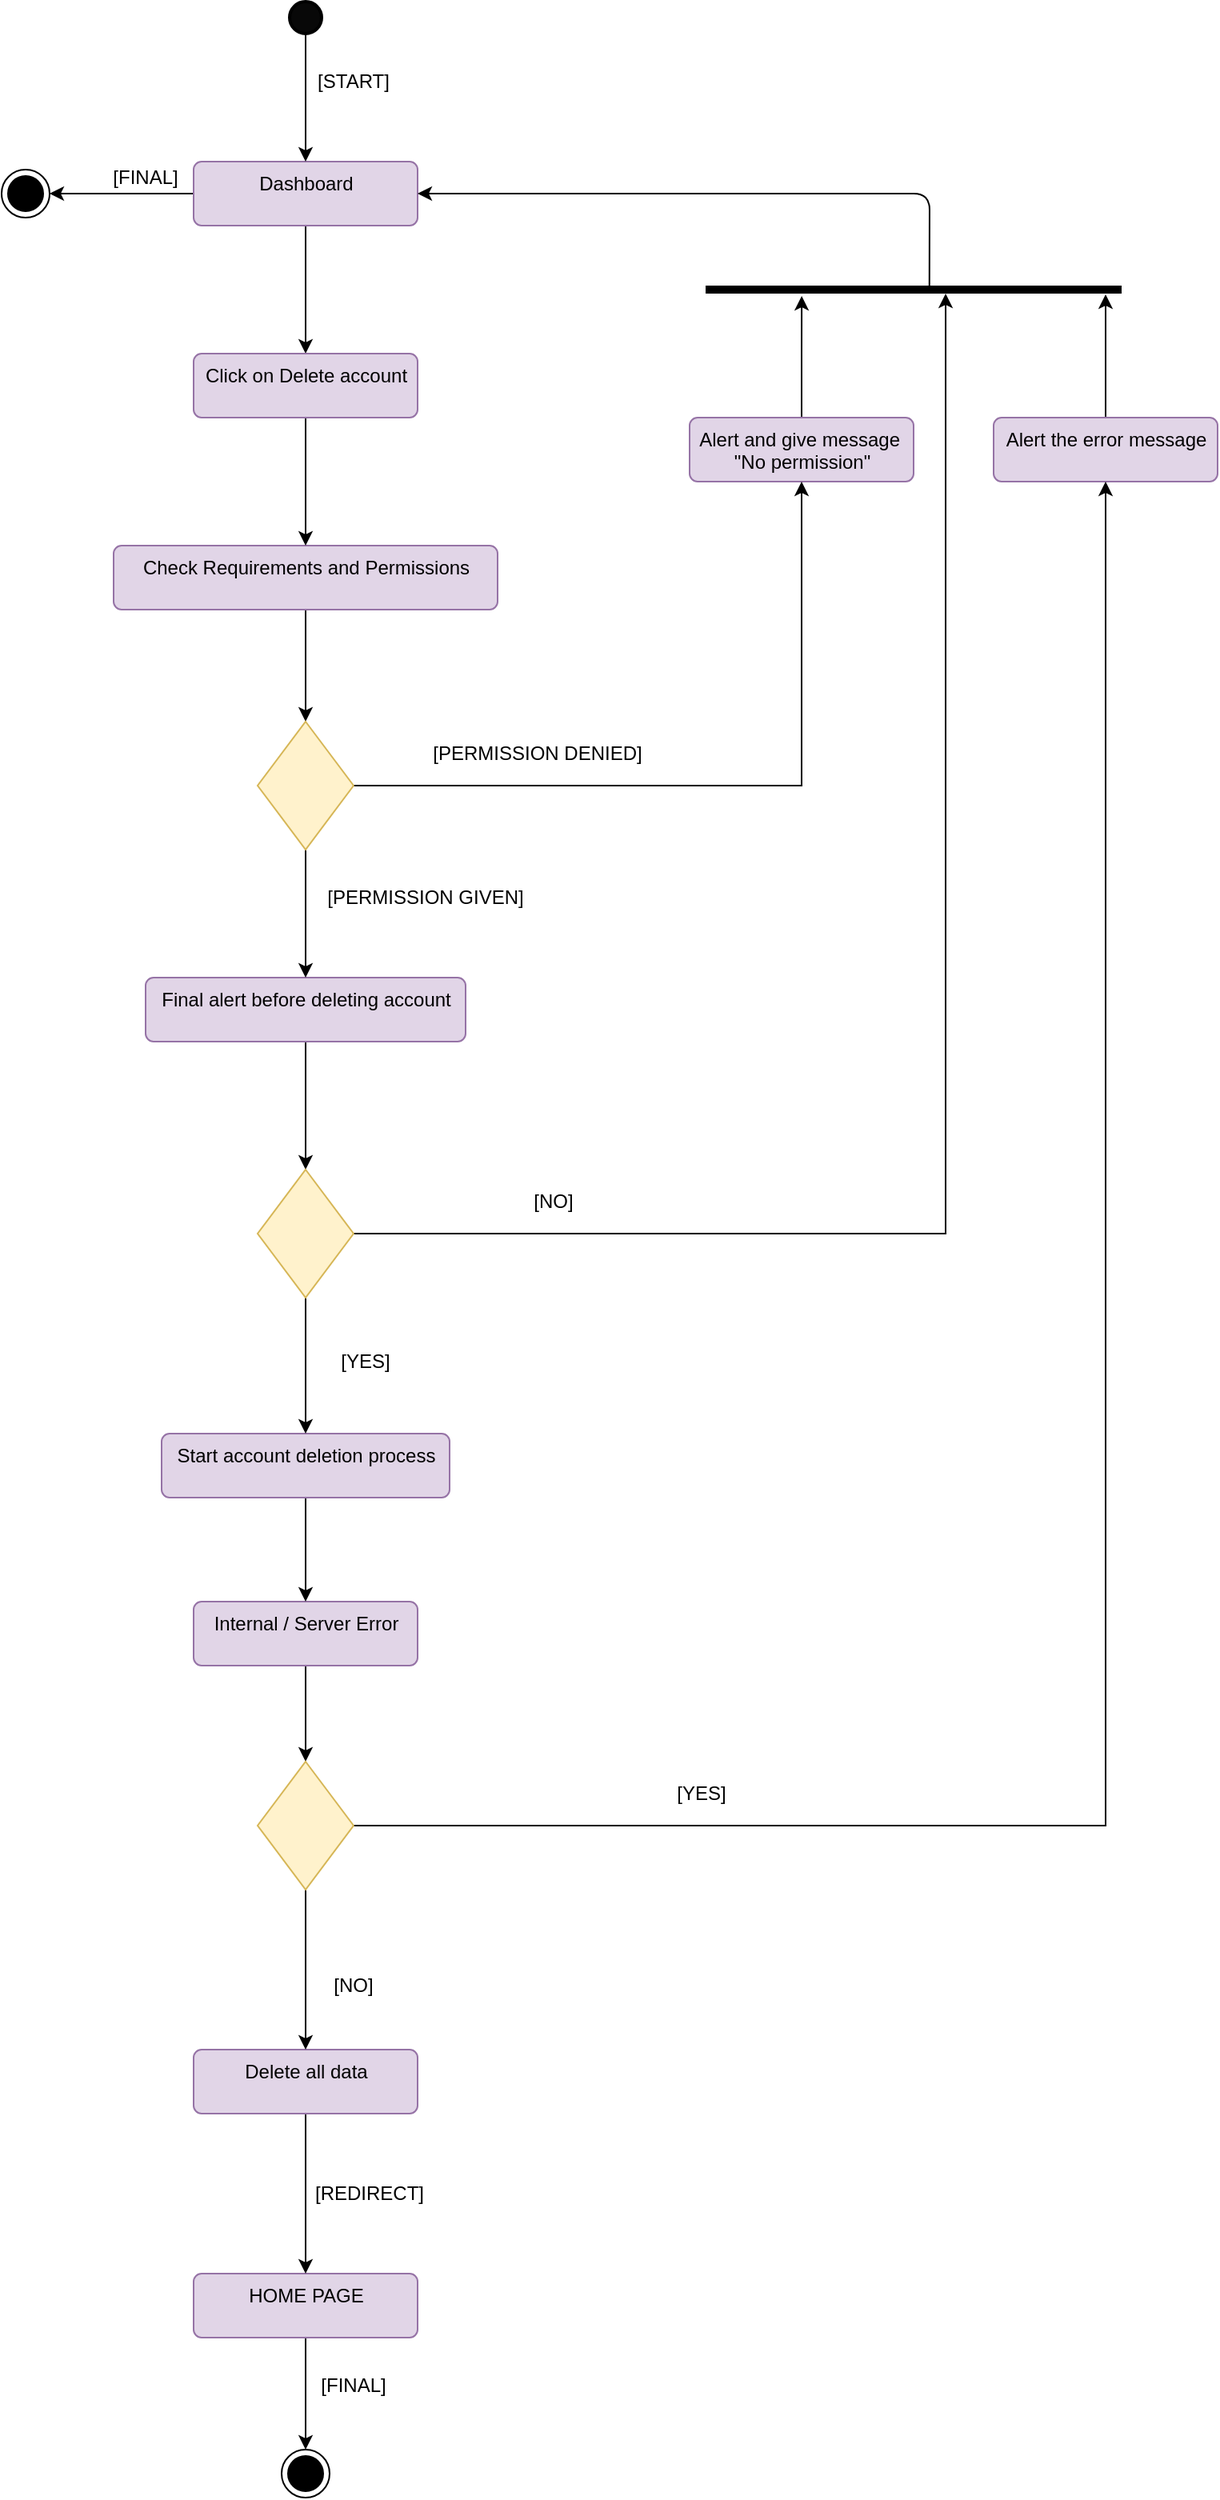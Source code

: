 <mxfile version="14.1.8" type="device"><diagram id="nJC1JWqogmV64UXGRwZ8" name="Page-1"><mxGraphModel dx="852" dy="534" grid="1" gridSize="10" guides="1" tooltips="1" connect="1" arrows="1" fold="1" page="1" pageScale="1" pageWidth="850" pageHeight="1100" math="0" shadow="0"><root><mxCell id="0"/><mxCell id="1" parent="0"/><mxCell id="qh5F5TyvfrTvPa7TrRX5-28" value="" style="edgeStyle=orthogonalEdgeStyle;rounded=0;orthogonalLoop=1;jettySize=auto;html=1;" parent="1" source="qh5F5TyvfrTvPa7TrRX5-8" target="qh5F5TyvfrTvPa7TrRX5-27" edge="1"><mxGeometry relative="1" as="geometry"/></mxCell><mxCell id="qh5F5TyvfrTvPa7TrRX5-66" style="edgeStyle=orthogonalEdgeStyle;rounded=0;orthogonalLoop=1;jettySize=auto;html=1;entryX=1;entryY=0.5;entryDx=0;entryDy=0;" parent="1" source="qh5F5TyvfrTvPa7TrRX5-8" target="qh5F5TyvfrTvPa7TrRX5-62" edge="1"><mxGeometry relative="1" as="geometry"/></mxCell><mxCell id="qh5F5TyvfrTvPa7TrRX5-8" value="Dashboard&lt;br&gt;" style="html=1;align=center;verticalAlign=top;rounded=1;absoluteArcSize=1;arcSize=10;dashed=0;fillColor=#e1d5e7;strokeColor=#9673a6;" parent="1" vertex="1"><mxGeometry x="200" y="120" width="140" height="40" as="geometry"/></mxCell><mxCell id="qh5F5TyvfrTvPa7TrRX5-10" value="" style="edgeStyle=orthogonalEdgeStyle;rounded=0;orthogonalLoop=1;jettySize=auto;html=1;" parent="1" source="qh5F5TyvfrTvPa7TrRX5-9" target="qh5F5TyvfrTvPa7TrRX5-8" edge="1"><mxGeometry relative="1" as="geometry"/></mxCell><mxCell id="qh5F5TyvfrTvPa7TrRX5-9" value="" style="strokeWidth=2;html=1;shape=mxgraph.flowchart.start_1;whiteSpace=wrap;fillColor=#080808;" parent="1" vertex="1"><mxGeometry x="260" y="20" width="20" height="20" as="geometry"/></mxCell><mxCell id="qh5F5TyvfrTvPa7TrRX5-79" style="edgeStyle=orthogonalEdgeStyle;rounded=0;orthogonalLoop=1;jettySize=auto;html=1;" parent="1" source="qh5F5TyvfrTvPa7TrRX5-19" edge="1"><mxGeometry relative="1" as="geometry"><mxPoint x="770" y="203" as="targetPoint"/></mxGeometry></mxCell><mxCell id="qh5F5TyvfrTvPa7TrRX5-19" value="Alert the error message" style="html=1;align=center;verticalAlign=top;rounded=1;absoluteArcSize=1;arcSize=10;dashed=0;fillColor=#e1d5e7;strokeColor=#9673a6;" parent="1" vertex="1"><mxGeometry x="700" y="280" width="140" height="40" as="geometry"/></mxCell><mxCell id="qh5F5TyvfrTvPa7TrRX5-64" style="edgeStyle=orthogonalEdgeStyle;rounded=0;orthogonalLoop=1;jettySize=auto;html=1;entryX=0.5;entryY=0;entryDx=0;entryDy=0;" parent="1" source="qh5F5TyvfrTvPa7TrRX5-20" target="qh5F5TyvfrTvPa7TrRX5-63" edge="1"><mxGeometry relative="1" as="geometry"/></mxCell><mxCell id="qh5F5TyvfrTvPa7TrRX5-20" value="HOME PAGE" style="html=1;align=center;verticalAlign=top;rounded=1;absoluteArcSize=1;arcSize=10;dashed=0;fillColor=#e1d5e7;strokeColor=#9673a6;" parent="1" vertex="1"><mxGeometry x="200" y="1440" width="140" height="40" as="geometry"/></mxCell><mxCell id="qh5F5TyvfrTvPa7TrRX5-57" style="edgeStyle=orthogonalEdgeStyle;rounded=0;orthogonalLoop=1;jettySize=auto;html=1;entryX=0.5;entryY=0;entryDx=0;entryDy=0;" parent="1" source="qh5F5TyvfrTvPa7TrRX5-21" target="qh5F5TyvfrTvPa7TrRX5-20" edge="1"><mxGeometry relative="1" as="geometry"/></mxCell><mxCell id="qh5F5TyvfrTvPa7TrRX5-21" value="Delete all data" style="html=1;align=center;verticalAlign=top;rounded=1;absoluteArcSize=1;arcSize=10;dashed=0;fillColor=#e1d5e7;strokeColor=#9673a6;" parent="1" vertex="1"><mxGeometry x="200" y="1300" width="140" height="40" as="geometry"/></mxCell><mxCell id="qh5F5TyvfrTvPa7TrRX5-53" style="edgeStyle=orthogonalEdgeStyle;rounded=0;orthogonalLoop=1;jettySize=auto;html=1;entryX=0.5;entryY=0;entryDx=0;entryDy=0;" parent="1" source="qh5F5TyvfrTvPa7TrRX5-22" target="qh5F5TyvfrTvPa7TrRX5-51" edge="1"><mxGeometry relative="1" as="geometry"/></mxCell><mxCell id="qh5F5TyvfrTvPa7TrRX5-22" value="Internal / Server Error&lt;br&gt;" style="html=1;align=center;verticalAlign=top;rounded=1;absoluteArcSize=1;arcSize=10;dashed=0;fillColor=#e1d5e7;strokeColor=#9673a6;" parent="1" vertex="1"><mxGeometry x="200" y="1020" width="140" height="40" as="geometry"/></mxCell><mxCell id="qh5F5TyvfrTvPa7TrRX5-52" style="edgeStyle=orthogonalEdgeStyle;rounded=0;orthogonalLoop=1;jettySize=auto;html=1;" parent="1" source="qh5F5TyvfrTvPa7TrRX5-23" target="qh5F5TyvfrTvPa7TrRX5-22" edge="1"><mxGeometry relative="1" as="geometry"/></mxCell><mxCell id="qh5F5TyvfrTvPa7TrRX5-23" value="Start account deletion process&lt;br&gt;" style="html=1;align=center;verticalAlign=top;rounded=1;absoluteArcSize=1;arcSize=10;dashed=0;fillColor=#e1d5e7;strokeColor=#9673a6;" parent="1" vertex="1"><mxGeometry x="180" y="915" width="180" height="40" as="geometry"/></mxCell><mxCell id="qh5F5TyvfrTvPa7TrRX5-44" style="edgeStyle=orthogonalEdgeStyle;rounded=0;orthogonalLoop=1;jettySize=auto;html=1;entryX=0.5;entryY=0;entryDx=0;entryDy=0;" parent="1" source="qh5F5TyvfrTvPa7TrRX5-24" target="qh5F5TyvfrTvPa7TrRX5-43" edge="1"><mxGeometry relative="1" as="geometry"/></mxCell><mxCell id="qh5F5TyvfrTvPa7TrRX5-24" value="Final alert before deleting account&lt;br&gt;" style="html=1;align=center;verticalAlign=top;rounded=1;absoluteArcSize=1;arcSize=10;dashed=0;fillColor=#e1d5e7;strokeColor=#9673a6;" parent="1" vertex="1"><mxGeometry x="170" y="630" width="200" height="40" as="geometry"/></mxCell><mxCell id="qh5F5TyvfrTvPa7TrRX5-35" style="edgeStyle=orthogonalEdgeStyle;rounded=0;orthogonalLoop=1;jettySize=auto;html=1;entryX=1.3;entryY=0.769;entryDx=0;entryDy=0;exitX=0.5;exitY=0;exitDx=0;exitDy=0;entryPerimeter=0;" parent="1" source="qh5F5TyvfrTvPa7TrRX5-25" target="qh5F5TyvfrTvPa7TrRX5-41" edge="1"><mxGeometry relative="1" as="geometry"/></mxCell><mxCell id="qh5F5TyvfrTvPa7TrRX5-25" value="Alert and give message&amp;nbsp;&lt;br&gt;&quot;No permission&quot;&lt;br&gt;" style="html=1;align=center;verticalAlign=top;rounded=1;absoluteArcSize=1;arcSize=10;dashed=0;fillColor=#e1d5e7;strokeColor=#9673a6;" parent="1" vertex="1"><mxGeometry x="510" y="280" width="140" height="40" as="geometry"/></mxCell><mxCell id="qh5F5TyvfrTvPa7TrRX5-33" value="" style="edgeStyle=orthogonalEdgeStyle;rounded=0;orthogonalLoop=1;jettySize=auto;html=1;" parent="1" source="qh5F5TyvfrTvPa7TrRX5-26" target="qh5F5TyvfrTvPa7TrRX5-32" edge="1"><mxGeometry relative="1" as="geometry"/></mxCell><mxCell id="qh5F5TyvfrTvPa7TrRX5-26" value="Check Requirements and Permissions&lt;br&gt;" style="html=1;align=center;verticalAlign=top;rounded=1;absoluteArcSize=1;arcSize=10;dashed=0;fillColor=#e1d5e7;strokeColor=#9673a6;" parent="1" vertex="1"><mxGeometry x="150" y="360" width="240" height="40" as="geometry"/></mxCell><mxCell id="qh5F5TyvfrTvPa7TrRX5-31" style="edgeStyle=orthogonalEdgeStyle;rounded=0;orthogonalLoop=1;jettySize=auto;html=1;entryX=0.5;entryY=0;entryDx=0;entryDy=0;" parent="1" source="qh5F5TyvfrTvPa7TrRX5-27" target="qh5F5TyvfrTvPa7TrRX5-26" edge="1"><mxGeometry relative="1" as="geometry"/></mxCell><mxCell id="qh5F5TyvfrTvPa7TrRX5-27" value="Click on Delete account&lt;br&gt;" style="html=1;align=center;verticalAlign=top;rounded=1;absoluteArcSize=1;arcSize=10;dashed=0;fillColor=#e1d5e7;strokeColor=#9673a6;" parent="1" vertex="1"><mxGeometry x="200" y="240" width="140" height="40" as="geometry"/></mxCell><mxCell id="qh5F5TyvfrTvPa7TrRX5-34" style="edgeStyle=orthogonalEdgeStyle;rounded=0;orthogonalLoop=1;jettySize=auto;html=1;entryX=0.5;entryY=1;entryDx=0;entryDy=0;" parent="1" source="qh5F5TyvfrTvPa7TrRX5-32" target="qh5F5TyvfrTvPa7TrRX5-25" edge="1"><mxGeometry relative="1" as="geometry"/></mxCell><mxCell id="qh5F5TyvfrTvPa7TrRX5-36" style="edgeStyle=orthogonalEdgeStyle;rounded=0;orthogonalLoop=1;jettySize=auto;html=1;entryX=0.5;entryY=0;entryDx=0;entryDy=0;" parent="1" source="qh5F5TyvfrTvPa7TrRX5-32" target="qh5F5TyvfrTvPa7TrRX5-24" edge="1"><mxGeometry relative="1" as="geometry"/></mxCell><mxCell id="qh5F5TyvfrTvPa7TrRX5-32" value="" style="rhombus;whiteSpace=wrap;html=1;fillColor=#fff2cc;strokeColor=#d6b656;" parent="1" vertex="1"><mxGeometry x="240" y="470" width="60" height="80" as="geometry"/></mxCell><mxCell id="qh5F5TyvfrTvPa7TrRX5-41" value="" style="html=1;points=[];perimeter=orthogonalPerimeter;fillColor=#000000;strokeColor=none;direction=south;" parent="1" vertex="1"><mxGeometry x="520" y="197.5" width="260" height="5" as="geometry"/></mxCell><mxCell id="qh5F5TyvfrTvPa7TrRX5-42" value="" style="endArrow=classic;html=1;entryX=1;entryY=0.5;entryDx=0;entryDy=0;exitX=0.1;exitY=0.462;exitDx=0;exitDy=0;exitPerimeter=0;" parent="1" source="qh5F5TyvfrTvPa7TrRX5-41" target="qh5F5TyvfrTvPa7TrRX5-8" edge="1"><mxGeometry width="50" height="50" relative="1" as="geometry"><mxPoint x="610" y="190" as="sourcePoint"/><mxPoint x="640" y="370" as="targetPoint"/><Array as="points"><mxPoint x="660" y="140"/></Array></mxGeometry></mxCell><mxCell id="qh5F5TyvfrTvPa7TrRX5-45" style="edgeStyle=orthogonalEdgeStyle;rounded=0;orthogonalLoop=1;jettySize=auto;html=1;entryX=1;entryY=0.423;entryDx=0;entryDy=0;entryPerimeter=0;" parent="1" source="qh5F5TyvfrTvPa7TrRX5-43" target="qh5F5TyvfrTvPa7TrRX5-41" edge="1"><mxGeometry relative="1" as="geometry"><mxPoint x="700" y="370" as="targetPoint"/></mxGeometry></mxCell><mxCell id="qh5F5TyvfrTvPa7TrRX5-47" style="edgeStyle=orthogonalEdgeStyle;rounded=0;orthogonalLoop=1;jettySize=auto;html=1;entryX=0.5;entryY=0;entryDx=0;entryDy=0;" parent="1" source="qh5F5TyvfrTvPa7TrRX5-43" target="qh5F5TyvfrTvPa7TrRX5-23" edge="1"><mxGeometry relative="1" as="geometry"/></mxCell><mxCell id="qh5F5TyvfrTvPa7TrRX5-43" value="" style="rhombus;whiteSpace=wrap;html=1;fillColor=#fff2cc;strokeColor=#d6b656;" parent="1" vertex="1"><mxGeometry x="240" y="750" width="60" height="80" as="geometry"/></mxCell><mxCell id="qh5F5TyvfrTvPa7TrRX5-54" style="edgeStyle=orthogonalEdgeStyle;rounded=0;orthogonalLoop=1;jettySize=auto;html=1;entryX=0.5;entryY=1;entryDx=0;entryDy=0;" parent="1" source="qh5F5TyvfrTvPa7TrRX5-51" target="qh5F5TyvfrTvPa7TrRX5-19" edge="1"><mxGeometry relative="1" as="geometry"><mxPoint x="760" y="540" as="targetPoint"/></mxGeometry></mxCell><mxCell id="qh5F5TyvfrTvPa7TrRX5-55" style="edgeStyle=orthogonalEdgeStyle;rounded=0;orthogonalLoop=1;jettySize=auto;html=1;entryX=0.5;entryY=0;entryDx=0;entryDy=0;" parent="1" source="qh5F5TyvfrTvPa7TrRX5-51" target="qh5F5TyvfrTvPa7TrRX5-21" edge="1"><mxGeometry relative="1" as="geometry"/></mxCell><mxCell id="qh5F5TyvfrTvPa7TrRX5-51" value="" style="rhombus;whiteSpace=wrap;html=1;fillColor=#fff2cc;strokeColor=#d6b656;" parent="1" vertex="1"><mxGeometry x="240" y="1120" width="60" height="80" as="geometry"/></mxCell><mxCell id="qh5F5TyvfrTvPa7TrRX5-62" value="" style="ellipse;html=1;shape=endState;fillColor=#000000;strokeColor=#000000;" parent="1" vertex="1"><mxGeometry x="80" y="125" width="30" height="30" as="geometry"/></mxCell><mxCell id="qh5F5TyvfrTvPa7TrRX5-63" value="" style="ellipse;html=1;shape=endState;fillColor=#000000;strokeColor=#000000;" parent="1" vertex="1"><mxGeometry x="255" y="1550" width="30" height="30" as="geometry"/></mxCell><mxCell id="qh5F5TyvfrTvPa7TrRX5-67" value="[START]&lt;br&gt;" style="text;html=1;strokeColor=none;fillColor=none;align=center;verticalAlign=middle;whiteSpace=wrap;rounded=0;" parent="1" vertex="1"><mxGeometry x="280" y="60" width="40" height="20" as="geometry"/></mxCell><mxCell id="qh5F5TyvfrTvPa7TrRX5-69" value="[FINAL]" style="text;html=1;strokeColor=none;fillColor=none;align=center;verticalAlign=middle;whiteSpace=wrap;rounded=0;" parent="1" vertex="1"><mxGeometry x="150" y="120" width="40" height="20" as="geometry"/></mxCell><mxCell id="qh5F5TyvfrTvPa7TrRX5-70" value="[FINAL]&lt;br&gt;" style="text;html=1;strokeColor=none;fillColor=none;align=center;verticalAlign=middle;whiteSpace=wrap;rounded=0;" parent="1" vertex="1"><mxGeometry x="280" y="1500" width="40" height="20" as="geometry"/></mxCell><mxCell id="qh5F5TyvfrTvPa7TrRX5-71" value="[PERMISSION DENIED]" style="text;html=1;strokeColor=none;fillColor=none;align=center;verticalAlign=middle;whiteSpace=wrap;rounded=0;" parent="1" vertex="1"><mxGeometry x="330" y="480" width="170" height="20" as="geometry"/></mxCell><mxCell id="qh5F5TyvfrTvPa7TrRX5-72" value="[PERMISSION GIVEN]" style="text;html=1;strokeColor=none;fillColor=none;align=center;verticalAlign=middle;whiteSpace=wrap;rounded=0;" parent="1" vertex="1"><mxGeometry x="260" y="570" width="170" height="20" as="geometry"/></mxCell><mxCell id="qh5F5TyvfrTvPa7TrRX5-73" value="[NO]" style="text;html=1;strokeColor=none;fillColor=none;align=center;verticalAlign=middle;whiteSpace=wrap;rounded=0;" parent="1" vertex="1"><mxGeometry x="405" y="760" width="40" height="20" as="geometry"/></mxCell><mxCell id="qh5F5TyvfrTvPa7TrRX5-74" value="[YES]" style="text;html=1;strokeColor=none;fillColor=none;align=center;verticalAlign=middle;whiteSpace=wrap;rounded=0;" parent="1" vertex="1"><mxGeometry x="280" y="860" width="55" height="20" as="geometry"/></mxCell><mxCell id="qh5F5TyvfrTvPa7TrRX5-75" value="[YES]" style="text;html=1;strokeColor=none;fillColor=none;align=center;verticalAlign=middle;whiteSpace=wrap;rounded=0;" parent="1" vertex="1"><mxGeometry x="500" y="1130" width="35" height="20" as="geometry"/></mxCell><mxCell id="qh5F5TyvfrTvPa7TrRX5-76" value="[NO]" style="text;html=1;strokeColor=none;fillColor=none;align=center;verticalAlign=middle;whiteSpace=wrap;rounded=0;" parent="1" vertex="1"><mxGeometry x="275" y="1250" width="50" height="20" as="geometry"/></mxCell><mxCell id="qh5F5TyvfrTvPa7TrRX5-80" value="[REDIRECT]" style="text;html=1;strokeColor=none;fillColor=none;align=center;verticalAlign=middle;whiteSpace=wrap;rounded=0;" parent="1" vertex="1"><mxGeometry x="290" y="1380" width="40" height="20" as="geometry"/></mxCell></root></mxGraphModel></diagram></mxfile>